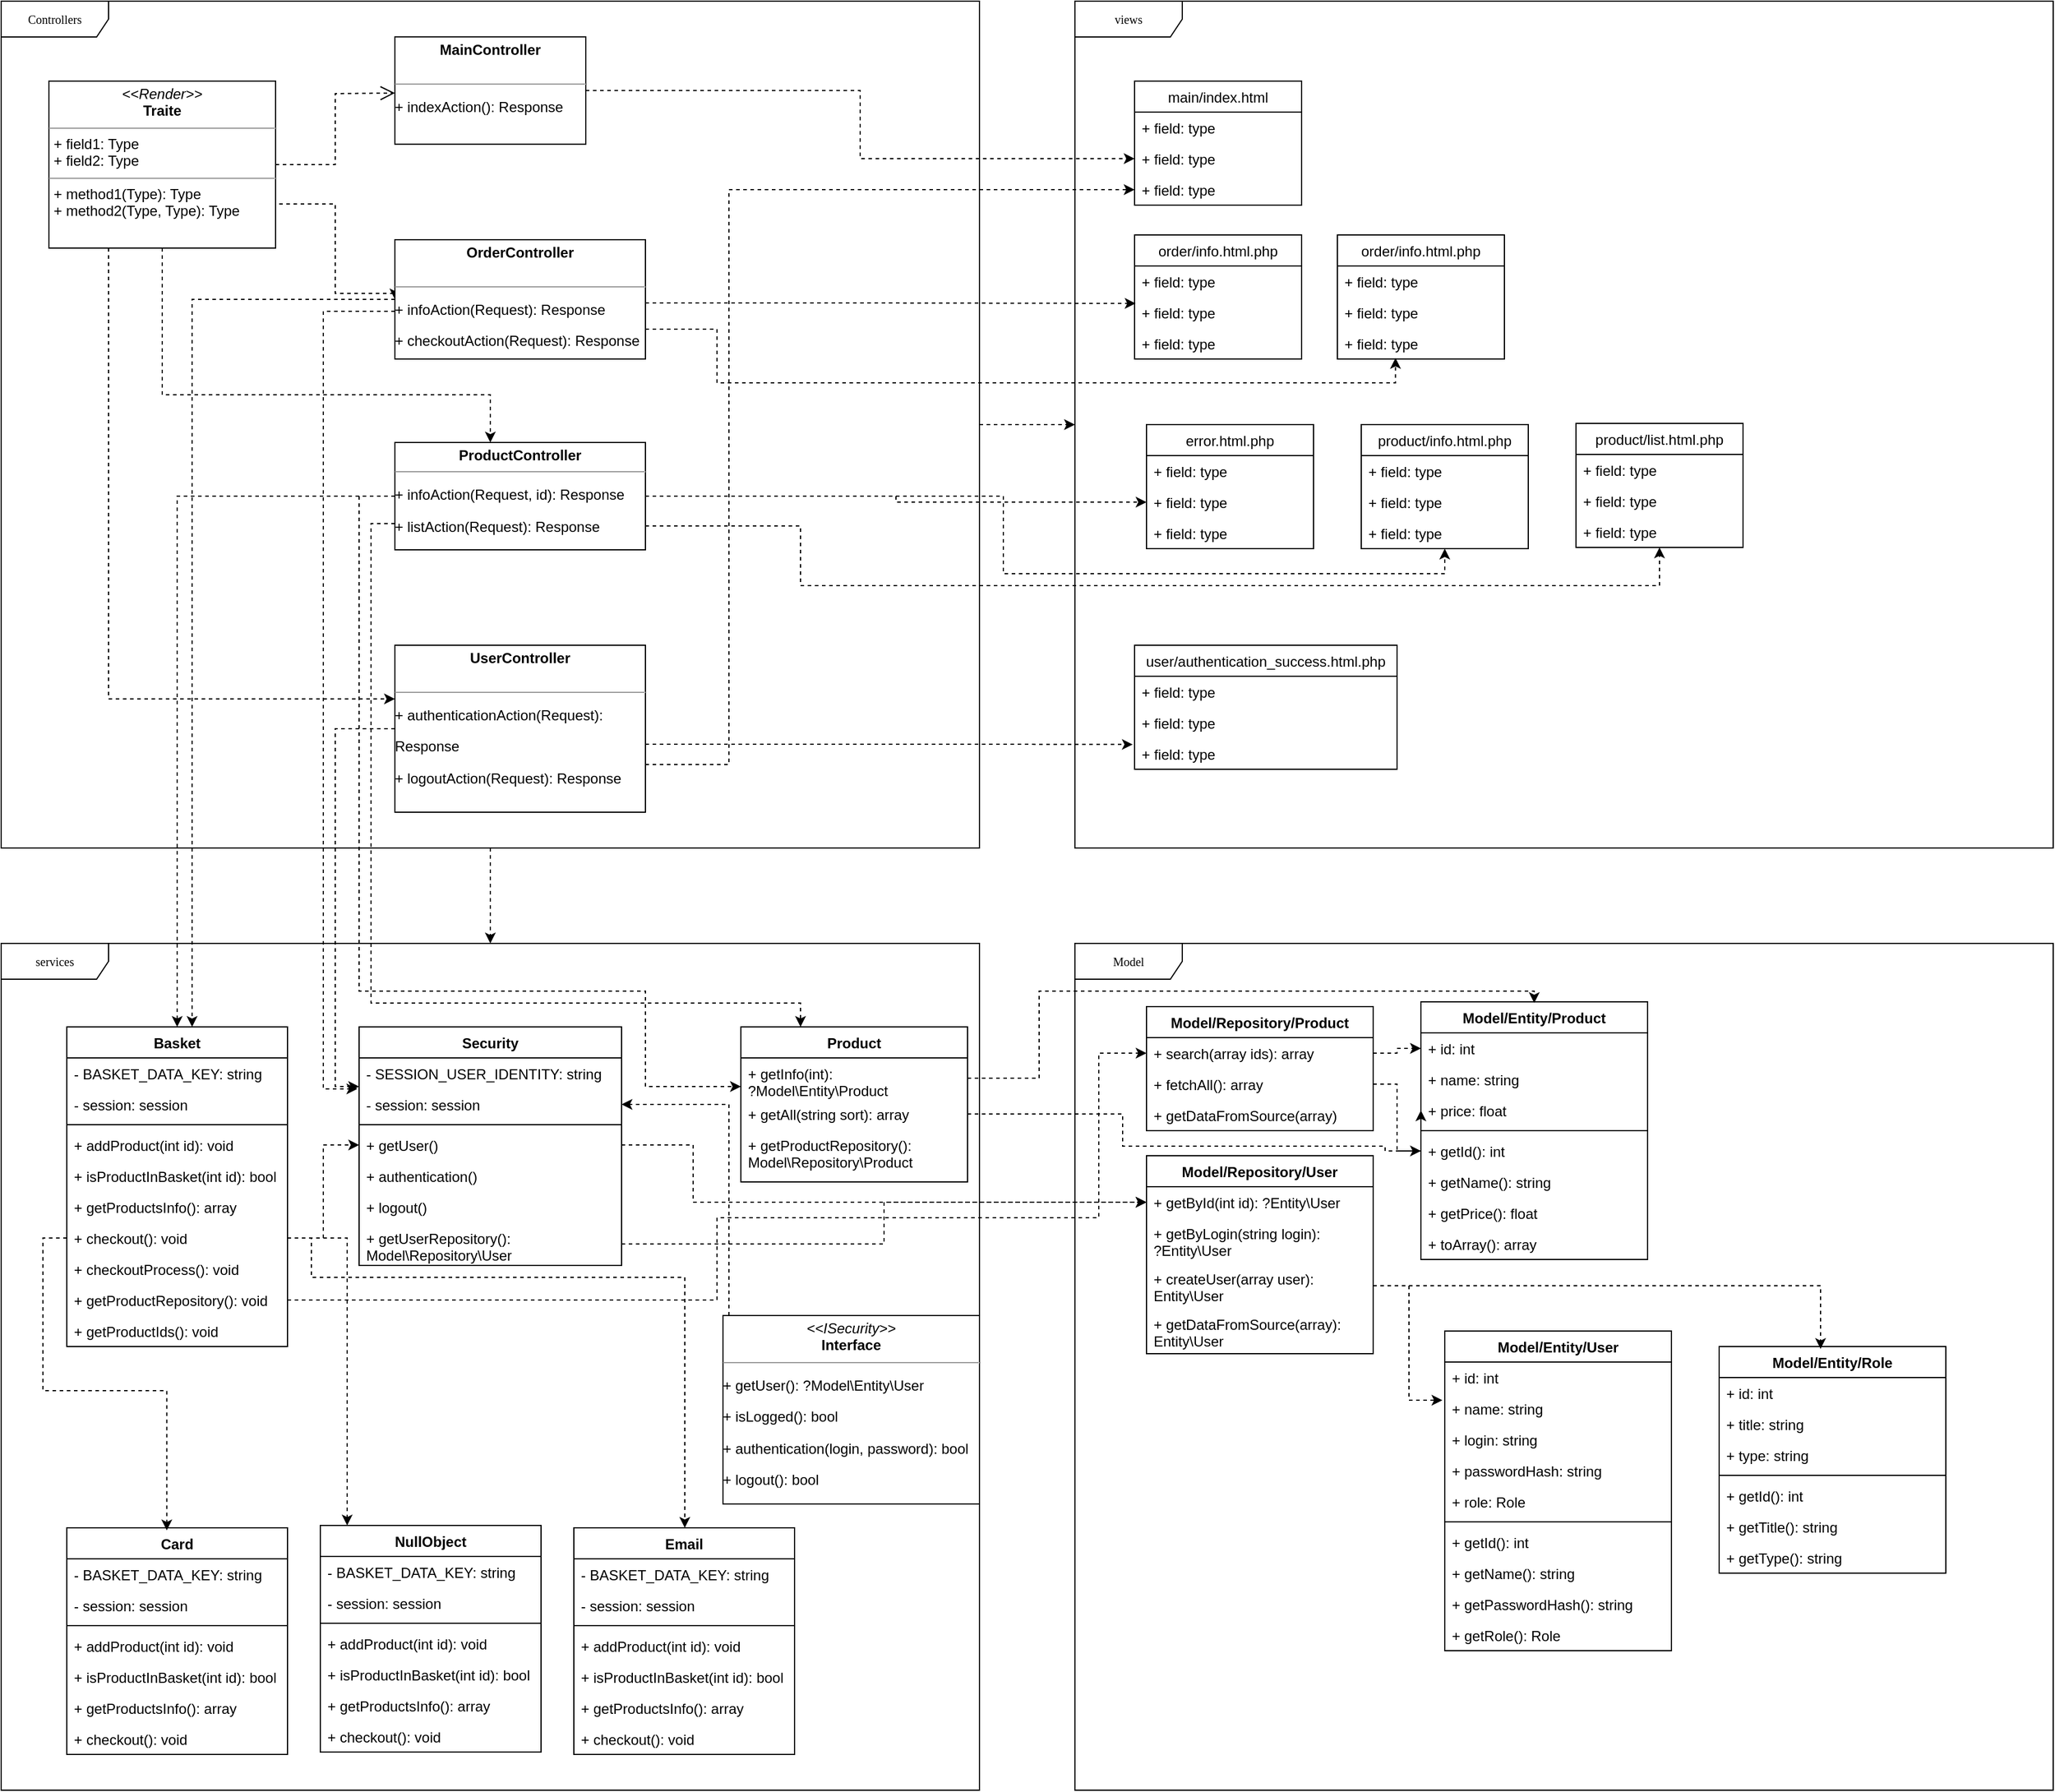 <mxfile version="10.6.0" type="device"><diagram name="Page-1" id="c4acf3e9-155e-7222-9cf6-157b1a14988f"><mxGraphModel dx="1443" dy="761" grid="1" gridSize="10" guides="1" tooltips="1" connect="1" arrows="1" fold="1" page="1" pageScale="1" pageWidth="850" pageHeight="1100" background="#ffffff" math="0" shadow="0"><root><mxCell id="0"/><mxCell id="1" parent="0"/><mxCell id="nhT-xnNvOzXH75WPA5fa-18" value="" style="edgeStyle=orthogonalEdgeStyle;rounded=0;orthogonalLoop=1;jettySize=auto;html=1;dashed=1;" edge="1" parent="1" source="17acba5748e5396b-1" target="nhT-xnNvOzXH75WPA5fa-17"><mxGeometry relative="1" as="geometry"/></mxCell><mxCell id="nhT-xnNvOzXH75WPA5fa-20" value="" style="edgeStyle=orthogonalEdgeStyle;rounded=0;orthogonalLoop=1;jettySize=auto;html=1;dashed=1;" edge="1" parent="1" source="17acba5748e5396b-1" target="nhT-xnNvOzXH75WPA5fa-19"><mxGeometry relative="1" as="geometry"/></mxCell><mxCell id="17acba5748e5396b-1" value="Controllers&lt;br&gt;" style="shape=umlFrame;whiteSpace=wrap;html=1;rounded=0;shadow=0;comic=0;labelBackgroundColor=none;strokeColor=#000000;strokeWidth=1;fillColor=#ffffff;fontFamily=Verdana;fontSize=10;fontColor=#000000;align=center;width=90;height=30;" parent="1" vertex="1"><mxGeometry x="20" y="20" width="820" height="710" as="geometry"/></mxCell><mxCell id="nhT-xnNvOzXH75WPA5fa-19" value="services" style="shape=umlFrame;whiteSpace=wrap;html=1;rounded=0;shadow=0;comic=0;labelBackgroundColor=none;strokeColor=#000000;strokeWidth=1;fillColor=#ffffff;fontFamily=Verdana;fontSize=10;fontColor=#000000;align=center;width=90;height=30;" vertex="1" parent="1"><mxGeometry x="20" y="810" width="820" height="710" as="geometry"/></mxCell><mxCell id="nhT-xnNvOzXH75WPA5fa-17" value="views" style="shape=umlFrame;whiteSpace=wrap;html=1;rounded=0;shadow=0;comic=0;labelBackgroundColor=none;strokeColor=#000000;strokeWidth=1;fillColor=#ffffff;fontFamily=Verdana;fontSize=10;fontColor=#000000;align=center;width=90;height=30;" vertex="1" parent="1"><mxGeometry x="920" y="20" width="820" height="710" as="geometry"/></mxCell><mxCell id="5d2195bd80daf111-21" style="edgeStyle=orthogonalEdgeStyle;rounded=0;html=1;labelBackgroundColor=none;startFill=0;endArrow=open;endFill=0;endSize=10;fontFamily=Verdana;fontSize=10;dashed=1;" parent="1" source="5d2195bd80daf111-18" edge="1"><mxGeometry relative="1" as="geometry"><mxPoint x="350" y="97" as="targetPoint"/></mxGeometry></mxCell><mxCell id="nhT-xnNvOzXH75WPA5fa-13" style="edgeStyle=orthogonalEdgeStyle;rounded=0;orthogonalLoop=1;jettySize=auto;html=1;exitX=1;exitY=0.5;exitDx=0;exitDy=0;entryX=0;entryY=0.5;entryDx=0;entryDy=0;dashed=1;" edge="1" parent="1" source="5d2195bd80daf111-18" target="nhT-xnNvOzXH75WPA5fa-2"><mxGeometry relative="1" as="geometry"><Array as="points"><mxPoint x="250" y="190"/><mxPoint x="300" y="190"/><mxPoint x="300" y="265"/></Array></mxGeometry></mxCell><mxCell id="nhT-xnNvOzXH75WPA5fa-14" style="edgeStyle=orthogonalEdgeStyle;rounded=0;orthogonalLoop=1;jettySize=auto;html=1;dashed=1;" edge="1" parent="1" source="5d2195bd80daf111-18" target="nhT-xnNvOzXH75WPA5fa-4"><mxGeometry relative="1" as="geometry"><Array as="points"><mxPoint x="155" y="350"/><mxPoint x="430" y="350"/></Array></mxGeometry></mxCell><mxCell id="nhT-xnNvOzXH75WPA5fa-15" style="edgeStyle=orthogonalEdgeStyle;rounded=0;orthogonalLoop=1;jettySize=auto;html=1;dashed=1;" edge="1" parent="1" source="5d2195bd80daf111-18" target="nhT-xnNvOzXH75WPA5fa-6"><mxGeometry relative="1" as="geometry"><Array as="points"><mxPoint x="110" y="605"/></Array></mxGeometry></mxCell><mxCell id="5d2195bd80daf111-18" value="&lt;p style=&quot;margin: 0px ; margin-top: 4px ; text-align: center&quot;&gt;&lt;i&gt;&amp;lt;&amp;lt;Render&amp;gt;&amp;gt;&lt;/i&gt;&lt;br&gt;&lt;b&gt;Traite&lt;/b&gt;&lt;/p&gt;&lt;hr size=&quot;1&quot;&gt;&lt;p style=&quot;margin: 0px ; margin-left: 4px&quot;&gt;+ field1: Type&lt;br&gt;+ field2: Type&lt;/p&gt;&lt;hr size=&quot;1&quot;&gt;&lt;p style=&quot;margin: 0px ; margin-left: 4px&quot;&gt;+ method1(Type): Type&lt;br&gt;+ method2(Type, Type): Type&lt;/p&gt;" style="verticalAlign=top;align=left;overflow=fill;fontSize=12;fontFamily=Helvetica;html=1;rounded=0;shadow=0;comic=0;labelBackgroundColor=none;strokeColor=#000000;strokeWidth=1;fillColor=#ffffff;" parent="1" vertex="1"><mxGeometry x="60" y="87" width="190" height="140" as="geometry"/></mxCell><mxCell id="nhT-xnNvOzXH75WPA5fa-25" style="edgeStyle=orthogonalEdgeStyle;rounded=0;orthogonalLoop=1;jettySize=auto;html=1;dashed=1;" edge="1" parent="1" source="nhT-xnNvOzXH75WPA5fa-1" target="nhT-xnNvOzXH75WPA5fa-23"><mxGeometry relative="1" as="geometry"/></mxCell><mxCell id="nhT-xnNvOzXH75WPA5fa-1" value="&lt;p style=&quot;margin: 0px ; margin-top: 4px ; text-align: center&quot;&gt;&lt;b&gt;MainController&lt;/b&gt;&lt;/p&gt;&lt;p style=&quot;margin: 0px ; margin-left: 4px&quot;&gt;&lt;br&gt;&lt;/p&gt;&lt;hr size=&quot;1&quot;&gt;&lt;p&gt;+&amp;nbsp;&lt;span&gt;indexAction&lt;/span&gt;&lt;span&gt;(): Response&lt;/span&gt;&lt;/p&gt;" style="verticalAlign=top;align=left;overflow=fill;fontSize=12;fontFamily=Helvetica;html=1;" vertex="1" parent="1"><mxGeometry x="350" y="49.9" width="160" height="90" as="geometry"/></mxCell><mxCell id="nhT-xnNvOzXH75WPA5fa-30" style="edgeStyle=orthogonalEdgeStyle;rounded=0;orthogonalLoop=1;jettySize=auto;html=1;dashed=1;" edge="1" parent="1" source="nhT-xnNvOzXH75WPA5fa-2" target="nhT-xnNvOzXH75WPA5fa-26"><mxGeometry relative="1" as="geometry"><Array as="points"><mxPoint x="180" y="270"/></Array></mxGeometry></mxCell><mxCell id="nhT-xnNvOzXH75WPA5fa-35" style="edgeStyle=orthogonalEdgeStyle;rounded=0;orthogonalLoop=1;jettySize=auto;html=1;dashed=1;entryX=-0.007;entryY=1;entryDx=0;entryDy=0;entryPerimeter=0;" edge="1" parent="1" source="nhT-xnNvOzXH75WPA5fa-2" target="nhT-xnNvOzXH75WPA5fa-32"><mxGeometry relative="1" as="geometry"><mxPoint x="290" y="877" as="targetPoint"/><Array as="points"><mxPoint x="290" y="280"/><mxPoint x="290" y="932"/></Array></mxGeometry></mxCell><mxCell id="nhT-xnNvOzXH75WPA5fa-36" style="edgeStyle=orthogonalEdgeStyle;rounded=0;orthogonalLoop=1;jettySize=auto;html=1;dashed=1;entryX=0.006;entryY=0.208;entryDx=0;entryDy=0;entryPerimeter=0;" edge="1" parent="1" source="nhT-xnNvOzXH75WPA5fa-2" target="nhT-xnNvOzXH75WPA5fa-39"><mxGeometry relative="1" as="geometry"><Array as="points"><mxPoint x="740" y="273"/><mxPoint x="740" y="273"/></Array></mxGeometry></mxCell><mxCell id="nhT-xnNvOzXH75WPA5fa-2" value="&lt;p style=&quot;margin: 0px ; margin-top: 4px ; text-align: center&quot;&gt;&lt;b&gt;OrderController&lt;/b&gt;&lt;/p&gt;&lt;p style=&quot;margin: 0px ; margin-left: 4px&quot;&gt;&lt;br&gt;&lt;/p&gt;&lt;hr size=&quot;1&quot;&gt;&lt;p&gt;+&amp;nbsp;&lt;span&gt;infoAction&lt;/span&gt;&lt;span&gt;(Request): Response&lt;/span&gt;&lt;/p&gt;&lt;p&gt;+&amp;nbsp;&lt;span&gt;checkoutAction&lt;/span&gt;&lt;span&gt;(Request): Response&lt;/span&gt;&lt;/p&gt;" style="verticalAlign=top;align=left;overflow=fill;fontSize=12;fontFamily=Helvetica;html=1;" vertex="1" parent="1"><mxGeometry x="350" y="220" width="210" height="100" as="geometry"/></mxCell><mxCell id="nhT-xnNvOzXH75WPA5fa-47" style="edgeStyle=orthogonalEdgeStyle;rounded=0;orthogonalLoop=1;jettySize=auto;html=1;dashed=1;" edge="1" parent="1" source="nhT-xnNvOzXH75WPA5fa-4" target="nhT-xnNvOzXH75WPA5fa-26"><mxGeometry relative="1" as="geometry"/></mxCell><mxCell id="nhT-xnNvOzXH75WPA5fa-52" style="edgeStyle=orthogonalEdgeStyle;rounded=0;orthogonalLoop=1;jettySize=auto;html=1;dashed=1;" edge="1" parent="1" source="nhT-xnNvOzXH75WPA5fa-4" target="nhT-xnNvOzXH75WPA5fa-48"><mxGeometry relative="1" as="geometry"><Array as="points"><mxPoint x="320" y="435"/><mxPoint x="320" y="850"/><mxPoint x="560" y="850"/><mxPoint x="560" y="930"/></Array></mxGeometry></mxCell><mxCell id="nhT-xnNvOzXH75WPA5fa-57" style="edgeStyle=orthogonalEdgeStyle;rounded=0;orthogonalLoop=1;jettySize=auto;html=1;entryX=0;entryY=0.5;entryDx=0;entryDy=0;dashed=1;" edge="1" parent="1" source="nhT-xnNvOzXH75WPA5fa-4" target="nhT-xnNvOzXH75WPA5fa-55"><mxGeometry relative="1" as="geometry"/></mxCell><mxCell id="nhT-xnNvOzXH75WPA5fa-62" style="edgeStyle=orthogonalEdgeStyle;rounded=0;orthogonalLoop=1;jettySize=auto;html=1;dashed=1;" edge="1" parent="1" source="nhT-xnNvOzXH75WPA5fa-4" target="nhT-xnNvOzXH75WPA5fa-61"><mxGeometry relative="1" as="geometry"><Array as="points"><mxPoint x="860" y="435"/><mxPoint x="860" y="500"/><mxPoint x="1230" y="500"/></Array></mxGeometry></mxCell><mxCell id="nhT-xnNvOzXH75WPA5fa-68" style="edgeStyle=orthogonalEdgeStyle;rounded=0;orthogonalLoop=1;jettySize=auto;html=1;dashed=1;" edge="1" parent="1" source="nhT-xnNvOzXH75WPA5fa-4" target="nhT-xnNvOzXH75WPA5fa-67"><mxGeometry relative="1" as="geometry"><Array as="points"><mxPoint x="690" y="460"/><mxPoint x="690" y="510"/><mxPoint x="1410" y="510"/></Array></mxGeometry></mxCell><mxCell id="nhT-xnNvOzXH75WPA5fa-4" value="&lt;p style=&quot;margin: 0px ; margin-top: 4px ; text-align: center&quot;&gt;&lt;b&gt;ProductController&lt;/b&gt;&lt;/p&gt;&lt;hr size=&quot;1&quot;&gt;&lt;p style=&quot;margin: 0px ; margin-left: 4px&quot;&gt;&lt;/p&gt;&lt;p&gt;+&amp;nbsp;&lt;span&gt;infoAction&lt;/span&gt;&lt;span&gt;(Request, id): Response&lt;/span&gt;&lt;/p&gt;&lt;p&gt;+&amp;nbsp;&lt;span&gt;listAction&lt;/span&gt;&lt;span&gt;(Request): Response&lt;/span&gt;&lt;/p&gt;" style="verticalAlign=top;align=left;overflow=fill;fontSize=12;fontFamily=Helvetica;html=1;" vertex="1" parent="1"><mxGeometry x="350" y="390" width="210" height="90" as="geometry"/></mxCell><mxCell id="nhT-xnNvOzXH75WPA5fa-69" style="edgeStyle=orthogonalEdgeStyle;rounded=0;orthogonalLoop=1;jettySize=auto;html=1;dashed=1;" edge="1" parent="1" source="nhT-xnNvOzXH75WPA5fa-6" target="nhT-xnNvOzXH75WPA5fa-31"><mxGeometry relative="1" as="geometry"><mxPoint x="300" y="879" as="targetPoint"/><Array as="points"><mxPoint x="300" y="630"/><mxPoint x="300" y="930"/></Array></mxGeometry></mxCell><mxCell id="nhT-xnNvOzXH75WPA5fa-74" style="edgeStyle=orthogonalEdgeStyle;rounded=0;orthogonalLoop=1;jettySize=auto;html=1;entryX=-0.007;entryY=0.2;entryDx=0;entryDy=0;entryPerimeter=0;dashed=1;" edge="1" parent="1" source="nhT-xnNvOzXH75WPA5fa-6" target="nhT-xnNvOzXH75WPA5fa-73"><mxGeometry relative="1" as="geometry"><Array as="points"><mxPoint x="850" y="643"/><mxPoint x="850" y="643"/></Array></mxGeometry></mxCell><mxCell id="nhT-xnNvOzXH75WPA5fa-75" style="edgeStyle=orthogonalEdgeStyle;rounded=0;orthogonalLoop=1;jettySize=auto;html=1;entryX=0;entryY=0.5;entryDx=0;entryDy=0;dashed=1;" edge="1" parent="1" source="nhT-xnNvOzXH75WPA5fa-6" target="nhT-xnNvOzXH75WPA5fa-24"><mxGeometry relative="1" as="geometry"><Array as="points"><mxPoint x="630" y="660"/><mxPoint x="630" y="178"/></Array></mxGeometry></mxCell><mxCell id="nhT-xnNvOzXH75WPA5fa-6" value="&lt;p style=&quot;margin: 0px ; margin-top: 4px ; text-align: center&quot;&gt;&lt;b&gt;UserController&lt;/b&gt;&lt;/p&gt;&lt;p style=&quot;margin: 0px ; margin-left: 4px&quot;&gt;&lt;br&gt;&lt;/p&gt;&lt;hr size=&quot;1&quot;&gt;&lt;p&gt;+&amp;nbsp;&lt;span&gt;authenticationAction&lt;/span&gt;&lt;span&gt;(Request):&amp;nbsp;&lt;/span&gt;&lt;/p&gt;&lt;p&gt;&lt;span&gt;Response&lt;/span&gt;&lt;/p&gt;&lt;p&gt;+&amp;nbsp;&lt;span&gt;logoutAction&lt;/span&gt;&lt;span&gt;(Request):&amp;nbsp;&lt;/span&gt;&lt;span&gt;Response&lt;/span&gt;&lt;/p&gt;" style="verticalAlign=top;align=left;overflow=fill;fontSize=12;fontFamily=Helvetica;html=1;" vertex="1" parent="1"><mxGeometry x="350" y="560" width="210" height="140" as="geometry"/></mxCell><mxCell id="nhT-xnNvOzXH75WPA5fa-21" value="main/index.html" style="swimlane;fontStyle=0;childLayout=stackLayout;horizontal=1;startSize=26;fillColor=none;horizontalStack=0;resizeParent=1;resizeParentMax=0;resizeLast=0;collapsible=1;marginBottom=0;" vertex="1" parent="1"><mxGeometry x="970" y="87" width="140" height="104" as="geometry"/></mxCell><mxCell id="nhT-xnNvOzXH75WPA5fa-22" value="+ field: type" style="text;strokeColor=none;fillColor=none;align=left;verticalAlign=top;spacingLeft=4;spacingRight=4;overflow=hidden;rotatable=0;points=[[0,0.5],[1,0.5]];portConstraint=eastwest;" vertex="1" parent="nhT-xnNvOzXH75WPA5fa-21"><mxGeometry y="26" width="140" height="26" as="geometry"/></mxCell><mxCell id="nhT-xnNvOzXH75WPA5fa-23" value="+ field: type" style="text;strokeColor=none;fillColor=none;align=left;verticalAlign=top;spacingLeft=4;spacingRight=4;overflow=hidden;rotatable=0;points=[[0,0.5],[1,0.5]];portConstraint=eastwest;" vertex="1" parent="nhT-xnNvOzXH75WPA5fa-21"><mxGeometry y="52" width="140" height="26" as="geometry"/></mxCell><mxCell id="nhT-xnNvOzXH75WPA5fa-24" value="+ field: type" style="text;strokeColor=none;fillColor=none;align=left;verticalAlign=top;spacingLeft=4;spacingRight=4;overflow=hidden;rotatable=0;points=[[0,0.5],[1,0.5]];portConstraint=eastwest;" vertex="1" parent="nhT-xnNvOzXH75WPA5fa-21"><mxGeometry y="78" width="140" height="26" as="geometry"/></mxCell><mxCell id="nhT-xnNvOzXH75WPA5fa-26" value="Basket" style="swimlane;fontStyle=1;align=center;verticalAlign=top;childLayout=stackLayout;horizontal=1;startSize=26;horizontalStack=0;resizeParent=1;resizeParentMax=0;resizeLast=0;collapsible=1;marginBottom=0;" vertex="1" parent="1"><mxGeometry x="75" y="880" width="185" height="268" as="geometry"/></mxCell><mxCell id="nhT-xnNvOzXH75WPA5fa-27" value="- BASKET_DATA_KEY: string&#10;" style="text;strokeColor=none;fillColor=none;align=left;verticalAlign=top;spacingLeft=4;spacingRight=4;overflow=hidden;rotatable=0;points=[[0,0.5],[1,0.5]];portConstraint=eastwest;" vertex="1" parent="nhT-xnNvOzXH75WPA5fa-26"><mxGeometry y="26" width="185" height="26" as="geometry"/></mxCell><mxCell id="nhT-xnNvOzXH75WPA5fa-77" value="- session: session&#10;" style="text;strokeColor=none;fillColor=none;align=left;verticalAlign=top;spacingLeft=4;spacingRight=4;overflow=hidden;rotatable=0;points=[[0,0.5],[1,0.5]];portConstraint=eastwest;" vertex="1" parent="nhT-xnNvOzXH75WPA5fa-26"><mxGeometry y="52" width="185" height="26" as="geometry"/></mxCell><mxCell id="nhT-xnNvOzXH75WPA5fa-28" value="" style="line;strokeWidth=1;fillColor=none;align=left;verticalAlign=middle;spacingTop=-1;spacingLeft=3;spacingRight=3;rotatable=0;labelPosition=right;points=[];portConstraint=eastwest;" vertex="1" parent="nhT-xnNvOzXH75WPA5fa-26"><mxGeometry y="78" width="185" height="8" as="geometry"/></mxCell><mxCell id="nhT-xnNvOzXH75WPA5fa-29" value="+ addProduct(int id): void&#10;" style="text;strokeColor=none;fillColor=none;align=left;verticalAlign=top;spacingLeft=4;spacingRight=4;overflow=hidden;rotatable=0;points=[[0,0.5],[1,0.5]];portConstraint=eastwest;" vertex="1" parent="nhT-xnNvOzXH75WPA5fa-26"><mxGeometry y="86" width="185" height="26" as="geometry"/></mxCell><mxCell id="nhT-xnNvOzXH75WPA5fa-79" value="+ isProductInBasket(int id): bool&#10;" style="text;strokeColor=none;fillColor=none;align=left;verticalAlign=top;spacingLeft=4;spacingRight=4;overflow=hidden;rotatable=0;points=[[0,0.5],[1,0.5]];portConstraint=eastwest;" vertex="1" parent="nhT-xnNvOzXH75WPA5fa-26"><mxGeometry y="112" width="185" height="26" as="geometry"/></mxCell><mxCell id="nhT-xnNvOzXH75WPA5fa-80" value="+ getProductsInfo(): array&#10;" style="text;strokeColor=none;fillColor=none;align=left;verticalAlign=top;spacingLeft=4;spacingRight=4;overflow=hidden;rotatable=0;points=[[0,0.5],[1,0.5]];portConstraint=eastwest;" vertex="1" parent="nhT-xnNvOzXH75WPA5fa-26"><mxGeometry y="138" width="185" height="26" as="geometry"/></mxCell><mxCell id="nhT-xnNvOzXH75WPA5fa-81" value="+ checkout(): void&#10;" style="text;strokeColor=none;fillColor=none;align=left;verticalAlign=top;spacingLeft=4;spacingRight=4;overflow=hidden;rotatable=0;points=[[0,0.5],[1,0.5]];portConstraint=eastwest;" vertex="1" parent="nhT-xnNvOzXH75WPA5fa-26"><mxGeometry y="164" width="185" height="26" as="geometry"/></mxCell><mxCell id="nhT-xnNvOzXH75WPA5fa-110" value="+ checkoutProcess(): void&#10;" style="text;strokeColor=none;fillColor=none;align=left;verticalAlign=top;spacingLeft=4;spacingRight=4;overflow=hidden;rotatable=0;points=[[0,0.5],[1,0.5]];portConstraint=eastwest;" vertex="1" parent="nhT-xnNvOzXH75WPA5fa-26"><mxGeometry y="190" width="185" height="26" as="geometry"/></mxCell><mxCell id="nhT-xnNvOzXH75WPA5fa-111" value="+ getProductRepository(): void&#10;" style="text;strokeColor=none;fillColor=none;align=left;verticalAlign=top;spacingLeft=4;spacingRight=4;overflow=hidden;rotatable=0;points=[[0,0.5],[1,0.5]];portConstraint=eastwest;" vertex="1" parent="nhT-xnNvOzXH75WPA5fa-26"><mxGeometry y="216" width="185" height="26" as="geometry"/></mxCell><mxCell id="nhT-xnNvOzXH75WPA5fa-117" value="+ getProductIds(): void&#10;" style="text;strokeColor=none;fillColor=none;align=left;verticalAlign=top;spacingLeft=4;spacingRight=4;overflow=hidden;rotatable=0;points=[[0,0.5],[1,0.5]];portConstraint=eastwest;" vertex="1" parent="nhT-xnNvOzXH75WPA5fa-26"><mxGeometry y="242" width="185" height="26" as="geometry"/></mxCell><mxCell id="nhT-xnNvOzXH75WPA5fa-31" value="Security" style="swimlane;fontStyle=1;align=center;verticalAlign=top;childLayout=stackLayout;horizontal=1;startSize=26;horizontalStack=0;resizeParent=1;resizeParentMax=0;resizeLast=0;collapsible=1;marginBottom=0;" vertex="1" parent="1"><mxGeometry x="320" y="880" width="220" height="200" as="geometry"/></mxCell><mxCell id="nhT-xnNvOzXH75WPA5fa-32" value="- SESSION_USER_IDENTITY: string&#10;" style="text;strokeColor=none;fillColor=none;align=left;verticalAlign=top;spacingLeft=4;spacingRight=4;overflow=hidden;rotatable=0;points=[[0,0.5],[1,0.5]];portConstraint=eastwest;" vertex="1" parent="nhT-xnNvOzXH75WPA5fa-31"><mxGeometry y="26" width="220" height="26" as="geometry"/></mxCell><mxCell id="nhT-xnNvOzXH75WPA5fa-119" value="- session: session&#10;" style="text;strokeColor=none;fillColor=none;align=left;verticalAlign=top;spacingLeft=4;spacingRight=4;overflow=hidden;rotatable=0;points=[[0,0.5],[1,0.5]];portConstraint=eastwest;" vertex="1" parent="nhT-xnNvOzXH75WPA5fa-31"><mxGeometry y="52" width="220" height="26" as="geometry"/></mxCell><mxCell id="nhT-xnNvOzXH75WPA5fa-33" value="" style="line;strokeWidth=1;fillColor=none;align=left;verticalAlign=middle;spacingTop=-1;spacingLeft=3;spacingRight=3;rotatable=0;labelPosition=right;points=[];portConstraint=eastwest;" vertex="1" parent="nhT-xnNvOzXH75WPA5fa-31"><mxGeometry y="78" width="220" height="8" as="geometry"/></mxCell><mxCell id="nhT-xnNvOzXH75WPA5fa-34" value="+ getUser()&#10;" style="text;strokeColor=none;fillColor=none;align=left;verticalAlign=top;spacingLeft=4;spacingRight=4;overflow=hidden;rotatable=0;points=[[0,0.5],[1,0.5]];portConstraint=eastwest;" vertex="1" parent="nhT-xnNvOzXH75WPA5fa-31"><mxGeometry y="86" width="220" height="26" as="geometry"/></mxCell><mxCell id="nhT-xnNvOzXH75WPA5fa-132" value="+ authentication()&#10;" style="text;strokeColor=none;fillColor=none;align=left;verticalAlign=top;spacingLeft=4;spacingRight=4;overflow=hidden;rotatable=0;points=[[0,0.5],[1,0.5]];portConstraint=eastwest;" vertex="1" parent="nhT-xnNvOzXH75WPA5fa-31"><mxGeometry y="112" width="220" height="26" as="geometry"/></mxCell><mxCell id="nhT-xnNvOzXH75WPA5fa-133" value="+ logout()&#10;" style="text;strokeColor=none;fillColor=none;align=left;verticalAlign=top;spacingLeft=4;spacingRight=4;overflow=hidden;rotatable=0;points=[[0,0.5],[1,0.5]];portConstraint=eastwest;" vertex="1" parent="nhT-xnNvOzXH75WPA5fa-31"><mxGeometry y="138" width="220" height="26" as="geometry"/></mxCell><mxCell id="nhT-xnNvOzXH75WPA5fa-134" value="+ getUserRepository(): &#10;Model\Repository\User&#10;" style="text;strokeColor=none;fillColor=none;align=left;verticalAlign=top;spacingLeft=4;spacingRight=4;overflow=hidden;rotatable=0;points=[[0,0.5],[1,0.5]];portConstraint=eastwest;" vertex="1" parent="nhT-xnNvOzXH75WPA5fa-31"><mxGeometry y="164" width="220" height="36" as="geometry"/></mxCell><mxCell id="nhT-xnNvOzXH75WPA5fa-37" value="order/info.html.php" style="swimlane;fontStyle=0;childLayout=stackLayout;horizontal=1;startSize=26;fillColor=none;horizontalStack=0;resizeParent=1;resizeParentMax=0;resizeLast=0;collapsible=1;marginBottom=0;" vertex="1" parent="1"><mxGeometry x="970" y="216" width="140" height="104" as="geometry"/></mxCell><mxCell id="nhT-xnNvOzXH75WPA5fa-38" value="+ field: type" style="text;strokeColor=none;fillColor=none;align=left;verticalAlign=top;spacingLeft=4;spacingRight=4;overflow=hidden;rotatable=0;points=[[0,0.5],[1,0.5]];portConstraint=eastwest;" vertex="1" parent="nhT-xnNvOzXH75WPA5fa-37"><mxGeometry y="26" width="140" height="26" as="geometry"/></mxCell><mxCell id="nhT-xnNvOzXH75WPA5fa-39" value="+ field: type" style="text;strokeColor=none;fillColor=none;align=left;verticalAlign=top;spacingLeft=4;spacingRight=4;overflow=hidden;rotatable=0;points=[[0,0.5],[1,0.5]];portConstraint=eastwest;" vertex="1" parent="nhT-xnNvOzXH75WPA5fa-37"><mxGeometry y="52" width="140" height="26" as="geometry"/></mxCell><mxCell id="nhT-xnNvOzXH75WPA5fa-40" value="+ field: type" style="text;strokeColor=none;fillColor=none;align=left;verticalAlign=top;spacingLeft=4;spacingRight=4;overflow=hidden;rotatable=0;points=[[0,0.5],[1,0.5]];portConstraint=eastwest;" vertex="1" parent="nhT-xnNvOzXH75WPA5fa-37"><mxGeometry y="78" width="140" height="26" as="geometry"/></mxCell><mxCell id="nhT-xnNvOzXH75WPA5fa-42" value="order/info.html.php" style="swimlane;fontStyle=0;childLayout=stackLayout;horizontal=1;startSize=26;fillColor=none;horizontalStack=0;resizeParent=1;resizeParentMax=0;resizeLast=0;collapsible=1;marginBottom=0;" vertex="1" parent="1"><mxGeometry x="1140" y="216" width="140" height="104" as="geometry"/></mxCell><mxCell id="nhT-xnNvOzXH75WPA5fa-43" value="+ field: type" style="text;strokeColor=none;fillColor=none;align=left;verticalAlign=top;spacingLeft=4;spacingRight=4;overflow=hidden;rotatable=0;points=[[0,0.5],[1,0.5]];portConstraint=eastwest;" vertex="1" parent="nhT-xnNvOzXH75WPA5fa-42"><mxGeometry y="26" width="140" height="26" as="geometry"/></mxCell><mxCell id="nhT-xnNvOzXH75WPA5fa-44" value="+ field: type" style="text;strokeColor=none;fillColor=none;align=left;verticalAlign=top;spacingLeft=4;spacingRight=4;overflow=hidden;rotatable=0;points=[[0,0.5],[1,0.5]];portConstraint=eastwest;" vertex="1" parent="nhT-xnNvOzXH75WPA5fa-42"><mxGeometry y="52" width="140" height="26" as="geometry"/></mxCell><mxCell id="nhT-xnNvOzXH75WPA5fa-45" value="+ field: type" style="text;strokeColor=none;fillColor=none;align=left;verticalAlign=top;spacingLeft=4;spacingRight=4;overflow=hidden;rotatable=0;points=[[0,0.5],[1,0.5]];portConstraint=eastwest;" vertex="1" parent="nhT-xnNvOzXH75WPA5fa-42"><mxGeometry y="78" width="140" height="26" as="geometry"/></mxCell><mxCell id="nhT-xnNvOzXH75WPA5fa-46" style="edgeStyle=orthogonalEdgeStyle;rounded=0;orthogonalLoop=1;jettySize=auto;html=1;dashed=1;entryX=0.348;entryY=0.968;entryDx=0;entryDy=0;entryPerimeter=0;exitX=1;exitY=0.75;exitDx=0;exitDy=0;" edge="1" parent="1" source="nhT-xnNvOzXH75WPA5fa-2" target="nhT-xnNvOzXH75WPA5fa-45"><mxGeometry relative="1" as="geometry"><mxPoint x="570" y="283" as="sourcePoint"/><mxPoint x="981" y="283" as="targetPoint"/><Array as="points"><mxPoint x="620" y="295"/><mxPoint x="620" y="340"/><mxPoint x="1189" y="340"/></Array></mxGeometry></mxCell><mxCell id="nhT-xnNvOzXH75WPA5fa-48" value="Product" style="swimlane;fontStyle=1;align=center;verticalAlign=top;childLayout=stackLayout;horizontal=1;startSize=26;horizontalStack=0;resizeParent=1;resizeParentMax=0;resizeLast=0;collapsible=1;marginBottom=0;" vertex="1" parent="1"><mxGeometry x="640" y="880" width="190" height="130" as="geometry"/></mxCell><mxCell id="nhT-xnNvOzXH75WPA5fa-49" value="+ getInfo(int): &#10;?Model\Entity\Product" style="text;strokeColor=none;fillColor=none;align=left;verticalAlign=top;spacingLeft=4;spacingRight=4;overflow=hidden;rotatable=0;points=[[0,0.5],[1,0.5]];portConstraint=eastwest;" vertex="1" parent="nhT-xnNvOzXH75WPA5fa-48"><mxGeometry y="26" width="190" height="34" as="geometry"/></mxCell><mxCell id="nhT-xnNvOzXH75WPA5fa-51" value="+ getAll(string sort): array" style="text;strokeColor=none;fillColor=none;align=left;verticalAlign=top;spacingLeft=4;spacingRight=4;overflow=hidden;rotatable=0;points=[[0,0.5],[1,0.5]];portConstraint=eastwest;" vertex="1" parent="nhT-xnNvOzXH75WPA5fa-48"><mxGeometry y="60" width="190" height="26" as="geometry"/></mxCell><mxCell id="nhT-xnNvOzXH75WPA5fa-142" value="+ getProductRepository(): &#10;Model\Repository\Product" style="text;strokeColor=none;fillColor=none;align=left;verticalAlign=top;spacingLeft=4;spacingRight=4;overflow=hidden;rotatable=0;points=[[0,0.5],[1,0.5]];portConstraint=eastwest;" vertex="1" parent="nhT-xnNvOzXH75WPA5fa-48"><mxGeometry y="86" width="190" height="44" as="geometry"/></mxCell><mxCell id="nhT-xnNvOzXH75WPA5fa-53" value="error.html.php" style="swimlane;fontStyle=0;childLayout=stackLayout;horizontal=1;startSize=26;fillColor=none;horizontalStack=0;resizeParent=1;resizeParentMax=0;resizeLast=0;collapsible=1;marginBottom=0;" vertex="1" parent="1"><mxGeometry x="980" y="375" width="140" height="104" as="geometry"/></mxCell><mxCell id="nhT-xnNvOzXH75WPA5fa-54" value="+ field: type" style="text;strokeColor=none;fillColor=none;align=left;verticalAlign=top;spacingLeft=4;spacingRight=4;overflow=hidden;rotatable=0;points=[[0,0.5],[1,0.5]];portConstraint=eastwest;" vertex="1" parent="nhT-xnNvOzXH75WPA5fa-53"><mxGeometry y="26" width="140" height="26" as="geometry"/></mxCell><mxCell id="nhT-xnNvOzXH75WPA5fa-55" value="+ field: type" style="text;strokeColor=none;fillColor=none;align=left;verticalAlign=top;spacingLeft=4;spacingRight=4;overflow=hidden;rotatable=0;points=[[0,0.5],[1,0.5]];portConstraint=eastwest;" vertex="1" parent="nhT-xnNvOzXH75WPA5fa-53"><mxGeometry y="52" width="140" height="26" as="geometry"/></mxCell><mxCell id="nhT-xnNvOzXH75WPA5fa-56" value="+ field: type" style="text;strokeColor=none;fillColor=none;align=left;verticalAlign=top;spacingLeft=4;spacingRight=4;overflow=hidden;rotatable=0;points=[[0,0.5],[1,0.5]];portConstraint=eastwest;" vertex="1" parent="nhT-xnNvOzXH75WPA5fa-53"><mxGeometry y="78" width="140" height="26" as="geometry"/></mxCell><mxCell id="nhT-xnNvOzXH75WPA5fa-58" value="product/info.html.php" style="swimlane;fontStyle=0;childLayout=stackLayout;horizontal=1;startSize=26;fillColor=none;horizontalStack=0;resizeParent=1;resizeParentMax=0;resizeLast=0;collapsible=1;marginBottom=0;" vertex="1" parent="1"><mxGeometry x="1160" y="375" width="140" height="104" as="geometry"/></mxCell><mxCell id="nhT-xnNvOzXH75WPA5fa-59" value="+ field: type" style="text;strokeColor=none;fillColor=none;align=left;verticalAlign=top;spacingLeft=4;spacingRight=4;overflow=hidden;rotatable=0;points=[[0,0.5],[1,0.5]];portConstraint=eastwest;" vertex="1" parent="nhT-xnNvOzXH75WPA5fa-58"><mxGeometry y="26" width="140" height="26" as="geometry"/></mxCell><mxCell id="nhT-xnNvOzXH75WPA5fa-60" value="+ field: type" style="text;strokeColor=none;fillColor=none;align=left;verticalAlign=top;spacingLeft=4;spacingRight=4;overflow=hidden;rotatable=0;points=[[0,0.5],[1,0.5]];portConstraint=eastwest;" vertex="1" parent="nhT-xnNvOzXH75WPA5fa-58"><mxGeometry y="52" width="140" height="26" as="geometry"/></mxCell><mxCell id="nhT-xnNvOzXH75WPA5fa-61" value="+ field: type" style="text;strokeColor=none;fillColor=none;align=left;verticalAlign=top;spacingLeft=4;spacingRight=4;overflow=hidden;rotatable=0;points=[[0,0.5],[1,0.5]];portConstraint=eastwest;" vertex="1" parent="nhT-xnNvOzXH75WPA5fa-58"><mxGeometry y="78" width="140" height="26" as="geometry"/></mxCell><mxCell id="nhT-xnNvOzXH75WPA5fa-63" style="edgeStyle=orthogonalEdgeStyle;rounded=0;orthogonalLoop=1;jettySize=auto;html=1;dashed=1;" edge="1" parent="1"><mxGeometry relative="1" as="geometry"><mxPoint x="350" y="458" as="sourcePoint"/><mxPoint x="690" y="880" as="targetPoint"/><Array as="points"><mxPoint x="330" y="458"/><mxPoint x="330" y="860"/><mxPoint x="690" y="860"/><mxPoint x="690" y="880"/></Array></mxGeometry></mxCell><mxCell id="nhT-xnNvOzXH75WPA5fa-64" value="product/list.html.php" style="swimlane;fontStyle=0;childLayout=stackLayout;horizontal=1;startSize=26;fillColor=none;horizontalStack=0;resizeParent=1;resizeParentMax=0;resizeLast=0;collapsible=1;marginBottom=0;" vertex="1" parent="1"><mxGeometry x="1340" y="374" width="140" height="104" as="geometry"/></mxCell><mxCell id="nhT-xnNvOzXH75WPA5fa-65" value="+ field: type" style="text;strokeColor=none;fillColor=none;align=left;verticalAlign=top;spacingLeft=4;spacingRight=4;overflow=hidden;rotatable=0;points=[[0,0.5],[1,0.5]];portConstraint=eastwest;" vertex="1" parent="nhT-xnNvOzXH75WPA5fa-64"><mxGeometry y="26" width="140" height="26" as="geometry"/></mxCell><mxCell id="nhT-xnNvOzXH75WPA5fa-66" value="+ field: type" style="text;strokeColor=none;fillColor=none;align=left;verticalAlign=top;spacingLeft=4;spacingRight=4;overflow=hidden;rotatable=0;points=[[0,0.5],[1,0.5]];portConstraint=eastwest;" vertex="1" parent="nhT-xnNvOzXH75WPA5fa-64"><mxGeometry y="52" width="140" height="26" as="geometry"/></mxCell><mxCell id="nhT-xnNvOzXH75WPA5fa-67" value="+ field: type" style="text;strokeColor=none;fillColor=none;align=left;verticalAlign=top;spacingLeft=4;spacingRight=4;overflow=hidden;rotatable=0;points=[[0,0.5],[1,0.5]];portConstraint=eastwest;" vertex="1" parent="nhT-xnNvOzXH75WPA5fa-64"><mxGeometry y="78" width="140" height="26" as="geometry"/></mxCell><mxCell id="nhT-xnNvOzXH75WPA5fa-70" value="user/authentication_success.html.php" style="swimlane;fontStyle=0;childLayout=stackLayout;horizontal=1;startSize=26;fillColor=none;horizontalStack=0;resizeParent=1;resizeParentMax=0;resizeLast=0;collapsible=1;marginBottom=0;" vertex="1" parent="1"><mxGeometry x="970" y="560" width="220" height="104" as="geometry"/></mxCell><mxCell id="nhT-xnNvOzXH75WPA5fa-71" value="+ field: type" style="text;strokeColor=none;fillColor=none;align=left;verticalAlign=top;spacingLeft=4;spacingRight=4;overflow=hidden;rotatable=0;points=[[0,0.5],[1,0.5]];portConstraint=eastwest;" vertex="1" parent="nhT-xnNvOzXH75WPA5fa-70"><mxGeometry y="26" width="220" height="26" as="geometry"/></mxCell><mxCell id="nhT-xnNvOzXH75WPA5fa-72" value="+ field: type" style="text;strokeColor=none;fillColor=none;align=left;verticalAlign=top;spacingLeft=4;spacingRight=4;overflow=hidden;rotatable=0;points=[[0,0.5],[1,0.5]];portConstraint=eastwest;" vertex="1" parent="nhT-xnNvOzXH75WPA5fa-70"><mxGeometry y="52" width="220" height="26" as="geometry"/></mxCell><mxCell id="nhT-xnNvOzXH75WPA5fa-73" value="+ field: type" style="text;strokeColor=none;fillColor=none;align=left;verticalAlign=top;spacingLeft=4;spacingRight=4;overflow=hidden;rotatable=0;points=[[0,0.5],[1,0.5]];portConstraint=eastwest;" vertex="1" parent="nhT-xnNvOzXH75WPA5fa-70"><mxGeometry y="78" width="220" height="26" as="geometry"/></mxCell><mxCell id="nhT-xnNvOzXH75WPA5fa-82" value="Card" style="swimlane;fontStyle=1;align=center;verticalAlign=top;childLayout=stackLayout;horizontal=1;startSize=26;horizontalStack=0;resizeParent=1;resizeParentMax=0;resizeLast=0;collapsible=1;marginBottom=0;" vertex="1" parent="1"><mxGeometry x="75" y="1300" width="185" height="190" as="geometry"/></mxCell><mxCell id="nhT-xnNvOzXH75WPA5fa-83" value="- BASKET_DATA_KEY: string&#10;" style="text;strokeColor=none;fillColor=none;align=left;verticalAlign=top;spacingLeft=4;spacingRight=4;overflow=hidden;rotatable=0;points=[[0,0.5],[1,0.5]];portConstraint=eastwest;" vertex="1" parent="nhT-xnNvOzXH75WPA5fa-82"><mxGeometry y="26" width="185" height="26" as="geometry"/></mxCell><mxCell id="nhT-xnNvOzXH75WPA5fa-84" value="- session: session&#10;" style="text;strokeColor=none;fillColor=none;align=left;verticalAlign=top;spacingLeft=4;spacingRight=4;overflow=hidden;rotatable=0;points=[[0,0.5],[1,0.5]];portConstraint=eastwest;" vertex="1" parent="nhT-xnNvOzXH75WPA5fa-82"><mxGeometry y="52" width="185" height="26" as="geometry"/></mxCell><mxCell id="nhT-xnNvOzXH75WPA5fa-85" value="" style="line;strokeWidth=1;fillColor=none;align=left;verticalAlign=middle;spacingTop=-1;spacingLeft=3;spacingRight=3;rotatable=0;labelPosition=right;points=[];portConstraint=eastwest;" vertex="1" parent="nhT-xnNvOzXH75WPA5fa-82"><mxGeometry y="78" width="185" height="8" as="geometry"/></mxCell><mxCell id="nhT-xnNvOzXH75WPA5fa-86" value="+ addProduct(int id): void&#10;" style="text;strokeColor=none;fillColor=none;align=left;verticalAlign=top;spacingLeft=4;spacingRight=4;overflow=hidden;rotatable=0;points=[[0,0.5],[1,0.5]];portConstraint=eastwest;" vertex="1" parent="nhT-xnNvOzXH75WPA5fa-82"><mxGeometry y="86" width="185" height="26" as="geometry"/></mxCell><mxCell id="nhT-xnNvOzXH75WPA5fa-87" value="+ isProductInBasket(int id): bool&#10;" style="text;strokeColor=none;fillColor=none;align=left;verticalAlign=top;spacingLeft=4;spacingRight=4;overflow=hidden;rotatable=0;points=[[0,0.5],[1,0.5]];portConstraint=eastwest;" vertex="1" parent="nhT-xnNvOzXH75WPA5fa-82"><mxGeometry y="112" width="185" height="26" as="geometry"/></mxCell><mxCell id="nhT-xnNvOzXH75WPA5fa-88" value="+ getProductsInfo(): array&#10;" style="text;strokeColor=none;fillColor=none;align=left;verticalAlign=top;spacingLeft=4;spacingRight=4;overflow=hidden;rotatable=0;points=[[0,0.5],[1,0.5]];portConstraint=eastwest;" vertex="1" parent="nhT-xnNvOzXH75WPA5fa-82"><mxGeometry y="138" width="185" height="26" as="geometry"/></mxCell><mxCell id="nhT-xnNvOzXH75WPA5fa-89" value="+ checkout(): void&#10;" style="text;strokeColor=none;fillColor=none;align=left;verticalAlign=top;spacingLeft=4;spacingRight=4;overflow=hidden;rotatable=0;points=[[0,0.5],[1,0.5]];portConstraint=eastwest;" vertex="1" parent="nhT-xnNvOzXH75WPA5fa-82"><mxGeometry y="164" width="185" height="26" as="geometry"/></mxCell><mxCell id="nhT-xnNvOzXH75WPA5fa-90" value="NullObject" style="swimlane;fontStyle=1;align=center;verticalAlign=top;childLayout=stackLayout;horizontal=1;startSize=26;horizontalStack=0;resizeParent=1;resizeParentMax=0;resizeLast=0;collapsible=1;marginBottom=0;" vertex="1" parent="1"><mxGeometry x="287.5" y="1298" width="185" height="190" as="geometry"/></mxCell><mxCell id="nhT-xnNvOzXH75WPA5fa-91" value="- BASKET_DATA_KEY: string&#10;" style="text;strokeColor=none;fillColor=none;align=left;verticalAlign=top;spacingLeft=4;spacingRight=4;overflow=hidden;rotatable=0;points=[[0,0.5],[1,0.5]];portConstraint=eastwest;" vertex="1" parent="nhT-xnNvOzXH75WPA5fa-90"><mxGeometry y="26" width="185" height="26" as="geometry"/></mxCell><mxCell id="nhT-xnNvOzXH75WPA5fa-92" value="- session: session&#10;" style="text;strokeColor=none;fillColor=none;align=left;verticalAlign=top;spacingLeft=4;spacingRight=4;overflow=hidden;rotatable=0;points=[[0,0.5],[1,0.5]];portConstraint=eastwest;" vertex="1" parent="nhT-xnNvOzXH75WPA5fa-90"><mxGeometry y="52" width="185" height="26" as="geometry"/></mxCell><mxCell id="nhT-xnNvOzXH75WPA5fa-93" value="" style="line;strokeWidth=1;fillColor=none;align=left;verticalAlign=middle;spacingTop=-1;spacingLeft=3;spacingRight=3;rotatable=0;labelPosition=right;points=[];portConstraint=eastwest;" vertex="1" parent="nhT-xnNvOzXH75WPA5fa-90"><mxGeometry y="78" width="185" height="8" as="geometry"/></mxCell><mxCell id="nhT-xnNvOzXH75WPA5fa-94" value="+ addProduct(int id): void&#10;" style="text;strokeColor=none;fillColor=none;align=left;verticalAlign=top;spacingLeft=4;spacingRight=4;overflow=hidden;rotatable=0;points=[[0,0.5],[1,0.5]];portConstraint=eastwest;" vertex="1" parent="nhT-xnNvOzXH75WPA5fa-90"><mxGeometry y="86" width="185" height="26" as="geometry"/></mxCell><mxCell id="nhT-xnNvOzXH75WPA5fa-95" value="+ isProductInBasket(int id): bool&#10;" style="text;strokeColor=none;fillColor=none;align=left;verticalAlign=top;spacingLeft=4;spacingRight=4;overflow=hidden;rotatable=0;points=[[0,0.5],[1,0.5]];portConstraint=eastwest;" vertex="1" parent="nhT-xnNvOzXH75WPA5fa-90"><mxGeometry y="112" width="185" height="26" as="geometry"/></mxCell><mxCell id="nhT-xnNvOzXH75WPA5fa-96" value="+ getProductsInfo(): array&#10;" style="text;strokeColor=none;fillColor=none;align=left;verticalAlign=top;spacingLeft=4;spacingRight=4;overflow=hidden;rotatable=0;points=[[0,0.5],[1,0.5]];portConstraint=eastwest;" vertex="1" parent="nhT-xnNvOzXH75WPA5fa-90"><mxGeometry y="138" width="185" height="26" as="geometry"/></mxCell><mxCell id="nhT-xnNvOzXH75WPA5fa-97" value="+ checkout(): void&#10;" style="text;strokeColor=none;fillColor=none;align=left;verticalAlign=top;spacingLeft=4;spacingRight=4;overflow=hidden;rotatable=0;points=[[0,0.5],[1,0.5]];portConstraint=eastwest;" vertex="1" parent="nhT-xnNvOzXH75WPA5fa-90"><mxGeometry y="164" width="185" height="26" as="geometry"/></mxCell><mxCell id="nhT-xnNvOzXH75WPA5fa-98" value="Email" style="swimlane;fontStyle=1;align=center;verticalAlign=top;childLayout=stackLayout;horizontal=1;startSize=26;horizontalStack=0;resizeParent=1;resizeParentMax=0;resizeLast=0;collapsible=1;marginBottom=0;" vertex="1" parent="1"><mxGeometry x="500" y="1300" width="185" height="190" as="geometry"/></mxCell><mxCell id="nhT-xnNvOzXH75WPA5fa-99" value="- BASKET_DATA_KEY: string&#10;" style="text;strokeColor=none;fillColor=none;align=left;verticalAlign=top;spacingLeft=4;spacingRight=4;overflow=hidden;rotatable=0;points=[[0,0.5],[1,0.5]];portConstraint=eastwest;" vertex="1" parent="nhT-xnNvOzXH75WPA5fa-98"><mxGeometry y="26" width="185" height="26" as="geometry"/></mxCell><mxCell id="nhT-xnNvOzXH75WPA5fa-100" value="- session: session&#10;" style="text;strokeColor=none;fillColor=none;align=left;verticalAlign=top;spacingLeft=4;spacingRight=4;overflow=hidden;rotatable=0;points=[[0,0.5],[1,0.5]];portConstraint=eastwest;" vertex="1" parent="nhT-xnNvOzXH75WPA5fa-98"><mxGeometry y="52" width="185" height="26" as="geometry"/></mxCell><mxCell id="nhT-xnNvOzXH75WPA5fa-101" value="" style="line;strokeWidth=1;fillColor=none;align=left;verticalAlign=middle;spacingTop=-1;spacingLeft=3;spacingRight=3;rotatable=0;labelPosition=right;points=[];portConstraint=eastwest;" vertex="1" parent="nhT-xnNvOzXH75WPA5fa-98"><mxGeometry y="78" width="185" height="8" as="geometry"/></mxCell><mxCell id="nhT-xnNvOzXH75WPA5fa-102" value="+ addProduct(int id): void&#10;" style="text;strokeColor=none;fillColor=none;align=left;verticalAlign=top;spacingLeft=4;spacingRight=4;overflow=hidden;rotatable=0;points=[[0,0.5],[1,0.5]];portConstraint=eastwest;" vertex="1" parent="nhT-xnNvOzXH75WPA5fa-98"><mxGeometry y="86" width="185" height="26" as="geometry"/></mxCell><mxCell id="nhT-xnNvOzXH75WPA5fa-103" value="+ isProductInBasket(int id): bool&#10;" style="text;strokeColor=none;fillColor=none;align=left;verticalAlign=top;spacingLeft=4;spacingRight=4;overflow=hidden;rotatable=0;points=[[0,0.5],[1,0.5]];portConstraint=eastwest;" vertex="1" parent="nhT-xnNvOzXH75WPA5fa-98"><mxGeometry y="112" width="185" height="26" as="geometry"/></mxCell><mxCell id="nhT-xnNvOzXH75WPA5fa-104" value="+ getProductsInfo(): array&#10;" style="text;strokeColor=none;fillColor=none;align=left;verticalAlign=top;spacingLeft=4;spacingRight=4;overflow=hidden;rotatable=0;points=[[0,0.5],[1,0.5]];portConstraint=eastwest;" vertex="1" parent="nhT-xnNvOzXH75WPA5fa-98"><mxGeometry y="138" width="185" height="26" as="geometry"/></mxCell><mxCell id="nhT-xnNvOzXH75WPA5fa-105" value="+ checkout(): void&#10;" style="text;strokeColor=none;fillColor=none;align=left;verticalAlign=top;spacingLeft=4;spacingRight=4;overflow=hidden;rotatable=0;points=[[0,0.5],[1,0.5]];portConstraint=eastwest;" vertex="1" parent="nhT-xnNvOzXH75WPA5fa-98"><mxGeometry y="164" width="185" height="26" as="geometry"/></mxCell><mxCell id="nhT-xnNvOzXH75WPA5fa-106" style="edgeStyle=orthogonalEdgeStyle;rounded=0;orthogonalLoop=1;jettySize=auto;html=1;dashed=1;" edge="1" parent="1" source="nhT-xnNvOzXH75WPA5fa-81" target="nhT-xnNvOzXH75WPA5fa-34"><mxGeometry relative="1" as="geometry"/></mxCell><mxCell id="nhT-xnNvOzXH75WPA5fa-107" style="edgeStyle=orthogonalEdgeStyle;rounded=0;orthogonalLoop=1;jettySize=auto;html=1;entryX=0.453;entryY=0.011;entryDx=0;entryDy=0;entryPerimeter=0;dashed=1;" edge="1" parent="1" source="nhT-xnNvOzXH75WPA5fa-81" target="nhT-xnNvOzXH75WPA5fa-82"><mxGeometry relative="1" as="geometry"/></mxCell><mxCell id="nhT-xnNvOzXH75WPA5fa-108" style="edgeStyle=orthogonalEdgeStyle;rounded=0;orthogonalLoop=1;jettySize=auto;html=1;dashed=1;" edge="1" parent="1" source="nhT-xnNvOzXH75WPA5fa-81" target="nhT-xnNvOzXH75WPA5fa-90"><mxGeometry relative="1" as="geometry"><Array as="points"><mxPoint x="310" y="1057"/></Array></mxGeometry></mxCell><mxCell id="nhT-xnNvOzXH75WPA5fa-109" style="edgeStyle=orthogonalEdgeStyle;rounded=0;orthogonalLoop=1;jettySize=auto;html=1;dashed=1;" edge="1" parent="1" source="nhT-xnNvOzXH75WPA5fa-81" target="nhT-xnNvOzXH75WPA5fa-98"><mxGeometry relative="1" as="geometry"><Array as="points"><mxPoint x="280" y="1057"/><mxPoint x="280" y="1090"/><mxPoint x="593" y="1090"/></Array></mxGeometry></mxCell><mxCell id="nhT-xnNvOzXH75WPA5fa-112" value="Model" style="shape=umlFrame;whiteSpace=wrap;html=1;rounded=0;shadow=0;comic=0;labelBackgroundColor=none;strokeColor=#000000;strokeWidth=1;fillColor=#ffffff;fontFamily=Verdana;fontSize=10;fontColor=#000000;align=center;width=90;height=30;" vertex="1" parent="1"><mxGeometry x="920.0" y="810" width="820" height="710" as="geometry"/></mxCell><mxCell id="nhT-xnNvOzXH75WPA5fa-113" value="Model/Repository/Product" style="swimlane;fontStyle=1;align=center;verticalAlign=top;childLayout=stackLayout;horizontal=1;startSize=26;horizontalStack=0;resizeParent=1;resizeParentMax=0;resizeLast=0;collapsible=1;marginBottom=0;" vertex="1" parent="1"><mxGeometry x="980" y="863" width="190" height="104" as="geometry"/></mxCell><mxCell id="nhT-xnNvOzXH75WPA5fa-116" value="+ search(array ids): array&#10;" style="text;strokeColor=none;fillColor=none;align=left;verticalAlign=top;spacingLeft=4;spacingRight=4;overflow=hidden;rotatable=0;points=[[0,0.5],[1,0.5]];portConstraint=eastwest;" vertex="1" parent="nhT-xnNvOzXH75WPA5fa-113"><mxGeometry y="26" width="190" height="26" as="geometry"/></mxCell><mxCell id="nhT-xnNvOzXH75WPA5fa-143" value="+ fetchAll(): array&#10;" style="text;strokeColor=none;fillColor=none;align=left;verticalAlign=top;spacingLeft=4;spacingRight=4;overflow=hidden;rotatable=0;points=[[0,0.5],[1,0.5]];portConstraint=eastwest;" vertex="1" parent="nhT-xnNvOzXH75WPA5fa-113"><mxGeometry y="52" width="190" height="26" as="geometry"/></mxCell><mxCell id="nhT-xnNvOzXH75WPA5fa-146" value="+ getDataFromSource(array)&#10;" style="text;strokeColor=none;fillColor=none;align=left;verticalAlign=top;spacingLeft=4;spacingRight=4;overflow=hidden;rotatable=0;points=[[0,0.5],[1,0.5]];portConstraint=eastwest;" vertex="1" parent="nhT-xnNvOzXH75WPA5fa-113"><mxGeometry y="78" width="190" height="26" as="geometry"/></mxCell><mxCell id="nhT-xnNvOzXH75WPA5fa-118" style="edgeStyle=orthogonalEdgeStyle;rounded=0;orthogonalLoop=1;jettySize=auto;html=1;entryX=0;entryY=0.5;entryDx=0;entryDy=0;dashed=1;" edge="1" parent="1" source="nhT-xnNvOzXH75WPA5fa-111"><mxGeometry relative="1" as="geometry"><mxPoint x="980" y="902" as="targetPoint"/><Array as="points"><mxPoint x="620" y="1109"/><mxPoint x="620" y="1040"/><mxPoint x="940" y="1040"/><mxPoint x="940" y="902"/></Array></mxGeometry></mxCell><mxCell id="nhT-xnNvOzXH75WPA5fa-126" style="edgeStyle=orthogonalEdgeStyle;rounded=0;orthogonalLoop=1;jettySize=auto;html=1;entryX=1;entryY=0.5;entryDx=0;entryDy=0;dashed=1;" edge="1" parent="1" source="nhT-xnNvOzXH75WPA5fa-125" target="nhT-xnNvOzXH75WPA5fa-119"><mxGeometry relative="1" as="geometry"><Array as="points"><mxPoint x="630" y="945"/></Array></mxGeometry></mxCell><mxCell id="nhT-xnNvOzXH75WPA5fa-125" value="&lt;p style=&quot;margin: 0px ; margin-top: 4px ; text-align: center&quot;&gt;&lt;i&gt;&amp;lt;&amp;lt;ISecurity&amp;gt;&amp;gt;&lt;/i&gt;&lt;br&gt;&lt;b&gt;Interface&lt;/b&gt;&lt;/p&gt;&lt;hr size=&quot;1&quot;&gt;&lt;p&gt;+&amp;nbsp;&lt;span&gt;getUser&lt;/span&gt;&lt;span&gt;():&amp;nbsp;&lt;/span&gt;&lt;span&gt;?&lt;/span&gt;&lt;span&gt;Model\Entity\User&lt;/span&gt;&lt;/p&gt;&lt;p&gt;+&amp;nbsp;&lt;span&gt;isLogged&lt;/span&gt;&lt;span&gt;():&amp;nbsp;&lt;/span&gt;&lt;span&gt;bool&lt;/span&gt;&lt;/p&gt;&lt;p&gt;+&amp;nbsp;&lt;span&gt;authentication&lt;/span&gt;&lt;span&gt;(login, password): bool&lt;/span&gt;&lt;/p&gt;&lt;p&gt;+&amp;nbsp;&lt;span&gt;logout&lt;/span&gt;&lt;span&gt;():&amp;nbsp;bool&lt;/span&gt;&lt;/p&gt;" style="verticalAlign=top;align=left;overflow=fill;fontSize=12;fontFamily=Helvetica;html=1;" vertex="1" parent="1"><mxGeometry x="625" y="1122" width="215" height="158" as="geometry"/></mxCell><mxCell id="nhT-xnNvOzXH75WPA5fa-127" value="Model/Repository/User" style="swimlane;fontStyle=1;align=center;verticalAlign=top;childLayout=stackLayout;horizontal=1;startSize=26;horizontalStack=0;resizeParent=1;resizeParentMax=0;resizeLast=0;collapsible=1;marginBottom=0;" vertex="1" parent="1"><mxGeometry x="980" y="988" width="190" height="166" as="geometry"/></mxCell><mxCell id="nhT-xnNvOzXH75WPA5fa-130" value="+ getById(int id): ?Entity\User" style="text;strokeColor=none;fillColor=none;align=left;verticalAlign=top;spacingLeft=4;spacingRight=4;overflow=hidden;rotatable=0;points=[[0,0.5],[1,0.5]];portConstraint=eastwest;" vertex="1" parent="nhT-xnNvOzXH75WPA5fa-127"><mxGeometry y="26" width="190" height="26" as="geometry"/></mxCell><mxCell id="nhT-xnNvOzXH75WPA5fa-147" value="+ getByLogin(string login): &#10;?Entity\User&#10;" style="text;strokeColor=none;fillColor=none;align=left;verticalAlign=top;spacingLeft=4;spacingRight=4;overflow=hidden;rotatable=0;points=[[0,0.5],[1,0.5]];portConstraint=eastwest;" vertex="1" parent="nhT-xnNvOzXH75WPA5fa-127"><mxGeometry y="52" width="190" height="38" as="geometry"/></mxCell><mxCell id="nhT-xnNvOzXH75WPA5fa-148" value="+ createUser(array user): &#10;Entity\User&#10;" style="text;strokeColor=none;fillColor=none;align=left;verticalAlign=top;spacingLeft=4;spacingRight=4;overflow=hidden;rotatable=0;points=[[0,0.5],[1,0.5]];portConstraint=eastwest;" vertex="1" parent="nhT-xnNvOzXH75WPA5fa-127"><mxGeometry y="90" width="190" height="38" as="geometry"/></mxCell><mxCell id="nhT-xnNvOzXH75WPA5fa-159" value="+ getDataFromSource(array): &#10;Entity\User&#10;" style="text;strokeColor=none;fillColor=none;align=left;verticalAlign=top;spacingLeft=4;spacingRight=4;overflow=hidden;rotatable=0;points=[[0,0.5],[1,0.5]];portConstraint=eastwest;" vertex="1" parent="nhT-xnNvOzXH75WPA5fa-127"><mxGeometry y="128" width="190" height="38" as="geometry"/></mxCell><mxCell id="nhT-xnNvOzXH75WPA5fa-131" style="edgeStyle=orthogonalEdgeStyle;rounded=0;orthogonalLoop=1;jettySize=auto;html=1;entryX=0;entryY=0.5;entryDx=0;entryDy=0;dashed=1;" edge="1" parent="1" source="nhT-xnNvOzXH75WPA5fa-34"><mxGeometry relative="1" as="geometry"><mxPoint x="980" y="1027" as="targetPoint"/><Array as="points"><mxPoint x="600" y="979"/><mxPoint x="600" y="1027"/></Array></mxGeometry></mxCell><mxCell id="nhT-xnNvOzXH75WPA5fa-135" style="edgeStyle=orthogonalEdgeStyle;rounded=0;orthogonalLoop=1;jettySize=auto;html=1;entryX=0;entryY=0.5;entryDx=0;entryDy=0;dashed=1;" edge="1" parent="1" source="nhT-xnNvOzXH75WPA5fa-134" target="nhT-xnNvOzXH75WPA5fa-130"><mxGeometry relative="1" as="geometry"/></mxCell><mxCell id="nhT-xnNvOzXH75WPA5fa-136" value="Model/Entity/Product" style="swimlane;fontStyle=1;align=center;verticalAlign=top;childLayout=stackLayout;horizontal=1;startSize=26;horizontalStack=0;resizeParent=1;resizeParentMax=0;resizeLast=0;collapsible=1;marginBottom=0;" vertex="1" parent="1"><mxGeometry x="1210" y="859" width="190" height="216" as="geometry"/></mxCell><mxCell id="nhT-xnNvOzXH75WPA5fa-137" value="+ id: int" style="text;strokeColor=none;fillColor=none;align=left;verticalAlign=top;spacingLeft=4;spacingRight=4;overflow=hidden;rotatable=0;points=[[0,0.5],[1,0.5]];portConstraint=eastwest;" vertex="1" parent="nhT-xnNvOzXH75WPA5fa-136"><mxGeometry y="26" width="190" height="26" as="geometry"/></mxCell><mxCell id="nhT-xnNvOzXH75WPA5fa-160" value="+ name: string&#10;" style="text;strokeColor=none;fillColor=none;align=left;verticalAlign=top;spacingLeft=4;spacingRight=4;overflow=hidden;rotatable=0;points=[[0,0.5],[1,0.5]];portConstraint=eastwest;" vertex="1" parent="nhT-xnNvOzXH75WPA5fa-136"><mxGeometry y="52" width="190" height="26" as="geometry"/></mxCell><mxCell id="nhT-xnNvOzXH75WPA5fa-161" value="+ price: float&#10;" style="text;strokeColor=none;fillColor=none;align=left;verticalAlign=top;spacingLeft=4;spacingRight=4;overflow=hidden;rotatable=0;points=[[0,0.5],[1,0.5]];portConstraint=eastwest;" vertex="1" parent="nhT-xnNvOzXH75WPA5fa-136"><mxGeometry y="78" width="190" height="26" as="geometry"/></mxCell><mxCell id="nhT-xnNvOzXH75WPA5fa-138" value="" style="line;strokeWidth=1;fillColor=none;align=left;verticalAlign=middle;spacingTop=-1;spacingLeft=3;spacingRight=3;rotatable=0;labelPosition=right;points=[];portConstraint=eastwest;" vertex="1" parent="nhT-xnNvOzXH75WPA5fa-136"><mxGeometry y="104" width="190" height="8" as="geometry"/></mxCell><mxCell id="nhT-xnNvOzXH75WPA5fa-139" value="+ getId(): int&#10;" style="text;strokeColor=none;fillColor=none;align=left;verticalAlign=top;spacingLeft=4;spacingRight=4;overflow=hidden;rotatable=0;points=[[0,0.5],[1,0.5]];portConstraint=eastwest;" vertex="1" parent="nhT-xnNvOzXH75WPA5fa-136"><mxGeometry y="112" width="190" height="26" as="geometry"/></mxCell><mxCell id="nhT-xnNvOzXH75WPA5fa-162" value="+ getName(): string&#10;" style="text;strokeColor=none;fillColor=none;align=left;verticalAlign=top;spacingLeft=4;spacingRight=4;overflow=hidden;rotatable=0;points=[[0,0.5],[1,0.5]];portConstraint=eastwest;" vertex="1" parent="nhT-xnNvOzXH75WPA5fa-136"><mxGeometry y="138" width="190" height="26" as="geometry"/></mxCell><mxCell id="nhT-xnNvOzXH75WPA5fa-163" value="+ getPrice(): float&#10;" style="text;strokeColor=none;fillColor=none;align=left;verticalAlign=top;spacingLeft=4;spacingRight=4;overflow=hidden;rotatable=0;points=[[0,0.5],[1,0.5]];portConstraint=eastwest;" vertex="1" parent="nhT-xnNvOzXH75WPA5fa-136"><mxGeometry y="164" width="190" height="26" as="geometry"/></mxCell><mxCell id="nhT-xnNvOzXH75WPA5fa-164" value="+ toArray(): array&#10;" style="text;strokeColor=none;fillColor=none;align=left;verticalAlign=top;spacingLeft=4;spacingRight=4;overflow=hidden;rotatable=0;points=[[0,0.5],[1,0.5]];portConstraint=eastwest;" vertex="1" parent="nhT-xnNvOzXH75WPA5fa-136"><mxGeometry y="190" width="190" height="26" as="geometry"/></mxCell><mxCell id="nhT-xnNvOzXH75WPA5fa-140" style="edgeStyle=orthogonalEdgeStyle;rounded=0;orthogonalLoop=1;jettySize=auto;html=1;dashed=1;" edge="1" parent="1" source="nhT-xnNvOzXH75WPA5fa-49"><mxGeometry relative="1" as="geometry"><mxPoint x="1305" y="860" as="targetPoint"/><Array as="points"><mxPoint x="890" y="923"/><mxPoint x="890" y="850"/><mxPoint x="1305" y="850"/></Array></mxGeometry></mxCell><mxCell id="nhT-xnNvOzXH75WPA5fa-141" style="edgeStyle=orthogonalEdgeStyle;rounded=0;orthogonalLoop=1;jettySize=auto;html=1;entryX=0;entryY=0.5;entryDx=0;entryDy=0;dashed=1;" edge="1" parent="1" source="nhT-xnNvOzXH75WPA5fa-51" target="nhT-xnNvOzXH75WPA5fa-161"><mxGeometry relative="1" as="geometry"><Array as="points"><mxPoint x="960" y="953"/><mxPoint x="960" y="980"/><mxPoint x="1180" y="980"/><mxPoint x="1180" y="984"/></Array></mxGeometry></mxCell><mxCell id="nhT-xnNvOzXH75WPA5fa-144" style="edgeStyle=orthogonalEdgeStyle;rounded=0;orthogonalLoop=1;jettySize=auto;html=1;entryX=0;entryY=0.5;entryDx=0;entryDy=0;dashed=1;" edge="1" parent="1" source="nhT-xnNvOzXH75WPA5fa-116" target="nhT-xnNvOzXH75WPA5fa-137"><mxGeometry relative="1" as="geometry"/></mxCell><mxCell id="nhT-xnNvOzXH75WPA5fa-145" style="edgeStyle=orthogonalEdgeStyle;rounded=0;orthogonalLoop=1;jettySize=auto;html=1;dashed=1;" edge="1" parent="1" source="nhT-xnNvOzXH75WPA5fa-143" target="nhT-xnNvOzXH75WPA5fa-139"><mxGeometry relative="1" as="geometry"/></mxCell><mxCell id="nhT-xnNvOzXH75WPA5fa-149" value="Model/Entity/User" style="swimlane;fontStyle=1;align=center;verticalAlign=top;childLayout=stackLayout;horizontal=1;startSize=26;horizontalStack=0;resizeParent=1;resizeParentMax=0;resizeLast=0;collapsible=1;marginBottom=0;" vertex="1" parent="1"><mxGeometry x="1230" y="1135" width="190" height="268" as="geometry"/></mxCell><mxCell id="nhT-xnNvOzXH75WPA5fa-165" value="+ id: int" style="text;strokeColor=none;fillColor=none;align=left;verticalAlign=top;spacingLeft=4;spacingRight=4;overflow=hidden;rotatable=0;points=[[0,0.5],[1,0.5]];portConstraint=eastwest;" vertex="1" parent="nhT-xnNvOzXH75WPA5fa-149"><mxGeometry y="26" width="190" height="26" as="geometry"/></mxCell><mxCell id="nhT-xnNvOzXH75WPA5fa-166" value="+ name: string&#10;" style="text;strokeColor=none;fillColor=none;align=left;verticalAlign=top;spacingLeft=4;spacingRight=4;overflow=hidden;rotatable=0;points=[[0,0.5],[1,0.5]];portConstraint=eastwest;" vertex="1" parent="nhT-xnNvOzXH75WPA5fa-149"><mxGeometry y="52" width="190" height="26" as="geometry"/></mxCell><mxCell id="nhT-xnNvOzXH75WPA5fa-167" value="+ login: string&#10;" style="text;strokeColor=none;fillColor=none;align=left;verticalAlign=top;spacingLeft=4;spacingRight=4;overflow=hidden;rotatable=0;points=[[0,0.5],[1,0.5]];portConstraint=eastwest;" vertex="1" parent="nhT-xnNvOzXH75WPA5fa-149"><mxGeometry y="78" width="190" height="26" as="geometry"/></mxCell><mxCell id="nhT-xnNvOzXH75WPA5fa-172" value="+ passwordHash: string&#10;" style="text;strokeColor=none;fillColor=none;align=left;verticalAlign=top;spacingLeft=4;spacingRight=4;overflow=hidden;rotatable=0;points=[[0,0.5],[1,0.5]];portConstraint=eastwest;" vertex="1" parent="nhT-xnNvOzXH75WPA5fa-149"><mxGeometry y="104" width="190" height="26" as="geometry"/></mxCell><mxCell id="nhT-xnNvOzXH75WPA5fa-173" value="+ role: Role&#10;" style="text;strokeColor=none;fillColor=none;align=left;verticalAlign=top;spacingLeft=4;spacingRight=4;overflow=hidden;rotatable=0;points=[[0,0.5],[1,0.5]];portConstraint=eastwest;" vertex="1" parent="nhT-xnNvOzXH75WPA5fa-149"><mxGeometry y="130" width="190" height="26" as="geometry"/></mxCell><mxCell id="nhT-xnNvOzXH75WPA5fa-151" value="" style="line;strokeWidth=1;fillColor=none;align=left;verticalAlign=middle;spacingTop=-1;spacingLeft=3;spacingRight=3;rotatable=0;labelPosition=right;points=[];portConstraint=eastwest;" vertex="1" parent="nhT-xnNvOzXH75WPA5fa-149"><mxGeometry y="156" width="190" height="8" as="geometry"/></mxCell><mxCell id="nhT-xnNvOzXH75WPA5fa-168" value="+ getId(): int&#10;" style="text;strokeColor=none;fillColor=none;align=left;verticalAlign=top;spacingLeft=4;spacingRight=4;overflow=hidden;rotatable=0;points=[[0,0.5],[1,0.5]];portConstraint=eastwest;" vertex="1" parent="nhT-xnNvOzXH75WPA5fa-149"><mxGeometry y="164" width="190" height="26" as="geometry"/></mxCell><mxCell id="nhT-xnNvOzXH75WPA5fa-169" value="+ getName(): string&#10;" style="text;strokeColor=none;fillColor=none;align=left;verticalAlign=top;spacingLeft=4;spacingRight=4;overflow=hidden;rotatable=0;points=[[0,0.5],[1,0.5]];portConstraint=eastwest;" vertex="1" parent="nhT-xnNvOzXH75WPA5fa-149"><mxGeometry y="190" width="190" height="26" as="geometry"/></mxCell><mxCell id="nhT-xnNvOzXH75WPA5fa-170" value="+ getPasswordHash(): string&#10;" style="text;strokeColor=none;fillColor=none;align=left;verticalAlign=top;spacingLeft=4;spacingRight=4;overflow=hidden;rotatable=0;points=[[0,0.5],[1,0.5]];portConstraint=eastwest;" vertex="1" parent="nhT-xnNvOzXH75WPA5fa-149"><mxGeometry y="216" width="190" height="26" as="geometry"/></mxCell><mxCell id="nhT-xnNvOzXH75WPA5fa-171" value="+ getRole(): Role&#10;" style="text;strokeColor=none;fillColor=none;align=left;verticalAlign=top;spacingLeft=4;spacingRight=4;overflow=hidden;rotatable=0;points=[[0,0.5],[1,0.5]];portConstraint=eastwest;" vertex="1" parent="nhT-xnNvOzXH75WPA5fa-149"><mxGeometry y="242" width="190" height="26" as="geometry"/></mxCell><mxCell id="nhT-xnNvOzXH75WPA5fa-153" style="edgeStyle=orthogonalEdgeStyle;rounded=0;orthogonalLoop=1;jettySize=auto;html=1;entryX=-0.013;entryY=-0.092;entryDx=0;entryDy=0;entryPerimeter=0;dashed=1;" edge="1" parent="1" source="nhT-xnNvOzXH75WPA5fa-148"><mxGeometry relative="1" as="geometry"><mxPoint x="1228" y="1193" as="targetPoint"/><Array as="points"><mxPoint x="1200" y="1097"/><mxPoint x="1200" y="1193"/></Array></mxGeometry></mxCell><mxCell id="nhT-xnNvOzXH75WPA5fa-154" value="Model/Entity/Role" style="swimlane;fontStyle=1;align=center;verticalAlign=top;childLayout=stackLayout;horizontal=1;startSize=26;horizontalStack=0;resizeParent=1;resizeParentMax=0;resizeLast=0;collapsible=1;marginBottom=0;" vertex="1" parent="1"><mxGeometry x="1460" y="1148" width="190" height="190" as="geometry"/></mxCell><mxCell id="nhT-xnNvOzXH75WPA5fa-174" value="+ id: int" style="text;strokeColor=none;fillColor=none;align=left;verticalAlign=top;spacingLeft=4;spacingRight=4;overflow=hidden;rotatable=0;points=[[0,0.5],[1,0.5]];portConstraint=eastwest;" vertex="1" parent="nhT-xnNvOzXH75WPA5fa-154"><mxGeometry y="26" width="190" height="26" as="geometry"/></mxCell><mxCell id="nhT-xnNvOzXH75WPA5fa-155" value="+ title: string" style="text;strokeColor=none;fillColor=none;align=left;verticalAlign=top;spacingLeft=4;spacingRight=4;overflow=hidden;rotatable=0;points=[[0,0.5],[1,0.5]];portConstraint=eastwest;" vertex="1" parent="nhT-xnNvOzXH75WPA5fa-154"><mxGeometry y="52" width="190" height="26" as="geometry"/></mxCell><mxCell id="nhT-xnNvOzXH75WPA5fa-175" value="+ type: string&#10;" style="text;strokeColor=none;fillColor=none;align=left;verticalAlign=top;spacingLeft=4;spacingRight=4;overflow=hidden;rotatable=0;points=[[0,0.5],[1,0.5]];portConstraint=eastwest;" vertex="1" parent="nhT-xnNvOzXH75WPA5fa-154"><mxGeometry y="78" width="190" height="26" as="geometry"/></mxCell><mxCell id="nhT-xnNvOzXH75WPA5fa-156" value="" style="line;strokeWidth=1;fillColor=none;align=left;verticalAlign=middle;spacingTop=-1;spacingLeft=3;spacingRight=3;rotatable=0;labelPosition=right;points=[];portConstraint=eastwest;" vertex="1" parent="nhT-xnNvOzXH75WPA5fa-154"><mxGeometry y="104" width="190" height="8" as="geometry"/></mxCell><mxCell id="nhT-xnNvOzXH75WPA5fa-176" value="+ getId(): int&#10;" style="text;strokeColor=none;fillColor=none;align=left;verticalAlign=top;spacingLeft=4;spacingRight=4;overflow=hidden;rotatable=0;points=[[0,0.5],[1,0.5]];portConstraint=eastwest;" vertex="1" parent="nhT-xnNvOzXH75WPA5fa-154"><mxGeometry y="112" width="190" height="26" as="geometry"/></mxCell><mxCell id="nhT-xnNvOzXH75WPA5fa-157" value="+ getTitle(): string" style="text;strokeColor=none;fillColor=none;align=left;verticalAlign=top;spacingLeft=4;spacingRight=4;overflow=hidden;rotatable=0;points=[[0,0.5],[1,0.5]];portConstraint=eastwest;" vertex="1" parent="nhT-xnNvOzXH75WPA5fa-154"><mxGeometry y="138" width="190" height="26" as="geometry"/></mxCell><mxCell id="nhT-xnNvOzXH75WPA5fa-177" value="+ getType(): string&#10;" style="text;strokeColor=none;fillColor=none;align=left;verticalAlign=top;spacingLeft=4;spacingRight=4;overflow=hidden;rotatable=0;points=[[0,0.5],[1,0.5]];portConstraint=eastwest;" vertex="1" parent="nhT-xnNvOzXH75WPA5fa-154"><mxGeometry y="164" width="190" height="26" as="geometry"/></mxCell><mxCell id="nhT-xnNvOzXH75WPA5fa-158" style="edgeStyle=orthogonalEdgeStyle;rounded=0;orthogonalLoop=1;jettySize=auto;html=1;dashed=1;" edge="1" parent="1" source="nhT-xnNvOzXH75WPA5fa-148"><mxGeometry relative="1" as="geometry"><mxPoint x="1545" y="1150" as="targetPoint"/><Array as="points"><mxPoint x="1545" y="1097"/></Array></mxGeometry></mxCell></root></mxGraphModel></diagram></mxfile>